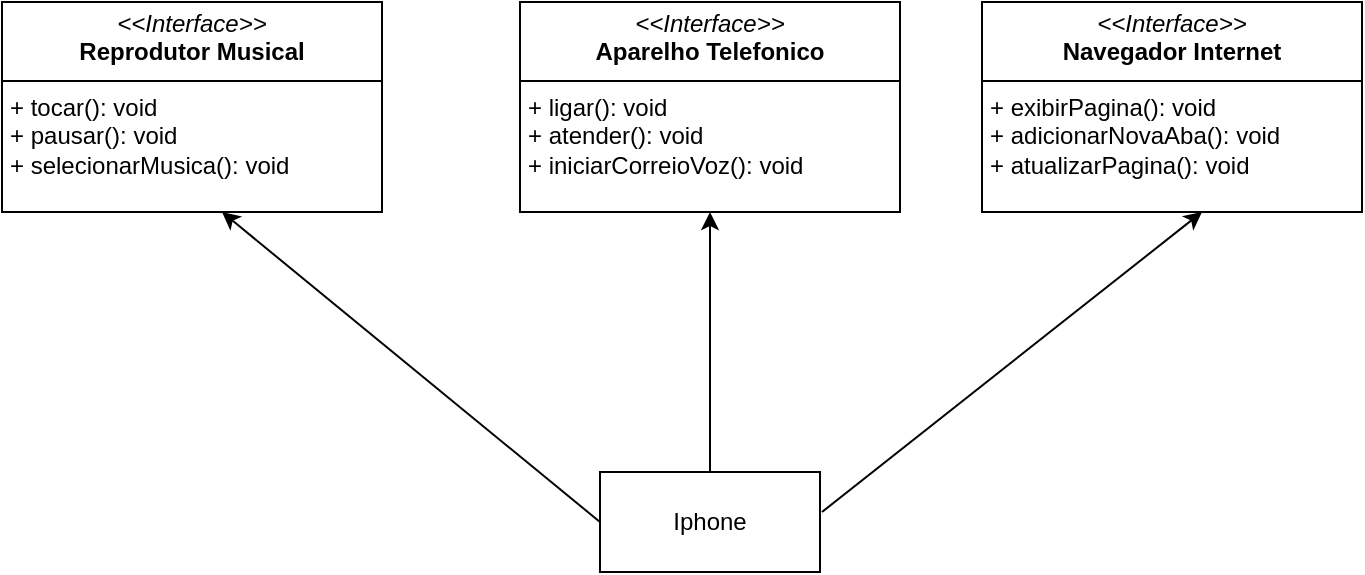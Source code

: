 <mxfile version="24.2.5" type="device">
  <diagram name="Página-1" id="9VF8f_MKqKcIO2VvGJpV">
    <mxGraphModel dx="847" dy="587" grid="1" gridSize="10" guides="1" tooltips="1" connect="1" arrows="1" fold="1" page="1" pageScale="1" pageWidth="827" pageHeight="1169" math="0" shadow="0">
      <root>
        <mxCell id="0" />
        <mxCell id="1" parent="0" />
        <mxCell id="1jyaX9igEJGIWkFavvlA-1" value="Iphone" style="html=1;whiteSpace=wrap;" vertex="1" parent="1">
          <mxGeometry x="359" y="270" width="110" height="50" as="geometry" />
        </mxCell>
        <mxCell id="1jyaX9igEJGIWkFavvlA-17" value="&lt;p style=&quot;margin:0px;margin-top:4px;text-align:center;&quot;&gt;&lt;i&gt;&amp;lt;&amp;lt;Interface&amp;gt;&amp;gt;&lt;/i&gt;&lt;br&gt;&lt;b&gt;Reprodutor Musical&lt;/b&gt;&lt;/p&gt;&lt;hr size=&quot;1&quot; style=&quot;border-style:solid;&quot;&gt;&lt;p style=&quot;margin:0px;margin-left:4px;&quot;&gt;+ tocar(): void&lt;br&gt;+ pausar(): void&lt;/p&gt;&lt;p style=&quot;margin:0px;margin-left:4px;&quot;&gt;+ selecionarMusica(): void&lt;/p&gt;" style="verticalAlign=top;align=left;overflow=fill;html=1;whiteSpace=wrap;" vertex="1" parent="1">
          <mxGeometry x="60" y="35" width="190" height="105" as="geometry" />
        </mxCell>
        <mxCell id="1jyaX9igEJGIWkFavvlA-18" value="&lt;p style=&quot;margin:0px;margin-top:4px;text-align:center;&quot;&gt;&lt;i&gt;&amp;lt;&amp;lt;Interface&amp;gt;&amp;gt;&lt;/i&gt;&lt;br&gt;&lt;b&gt;Aparelho Telefonico&lt;/b&gt;&lt;/p&gt;&lt;hr size=&quot;1&quot; style=&quot;border-style:solid;&quot;&gt;&lt;p style=&quot;margin:0px;margin-left:4px;&quot;&gt;+ ligar(): void&lt;br&gt;+ atender(): void&lt;/p&gt;&lt;p style=&quot;margin:0px;margin-left:4px;&quot;&gt;+ iniciarCorreioVoz(): void&lt;/p&gt;" style="verticalAlign=top;align=left;overflow=fill;html=1;whiteSpace=wrap;" vertex="1" parent="1">
          <mxGeometry x="319" y="35" width="190" height="105" as="geometry" />
        </mxCell>
        <mxCell id="1jyaX9igEJGIWkFavvlA-19" value="&lt;p style=&quot;margin:0px;margin-top:4px;text-align:center;&quot;&gt;&lt;i&gt;&amp;lt;&amp;lt;Interface&amp;gt;&amp;gt;&lt;/i&gt;&lt;br&gt;&lt;b&gt;Navegador Internet&lt;/b&gt;&lt;/p&gt;&lt;hr size=&quot;1&quot; style=&quot;border-style:solid;&quot;&gt;&lt;p style=&quot;margin:0px;margin-left:4px;&quot;&gt;+ exibirPagina(): void&lt;br&gt;+ adicionarNovaAba(): void&lt;/p&gt;&lt;p style=&quot;margin:0px;margin-left:4px;&quot;&gt;+ atualizarPagina(): void&lt;/p&gt;" style="verticalAlign=top;align=left;overflow=fill;html=1;whiteSpace=wrap;" vertex="1" parent="1">
          <mxGeometry x="550" y="35" width="190" height="105" as="geometry" />
        </mxCell>
        <mxCell id="1jyaX9igEJGIWkFavvlA-22" value="" style="endArrow=classic;html=1;rounded=0;exitX=0;exitY=0.5;exitDx=0;exitDy=0;entryX=0.579;entryY=1;entryDx=0;entryDy=0;entryPerimeter=0;" edge="1" parent="1" source="1jyaX9igEJGIWkFavvlA-1" target="1jyaX9igEJGIWkFavvlA-17">
          <mxGeometry width="50" height="50" relative="1" as="geometry">
            <mxPoint x="330" y="280" as="sourcePoint" />
            <mxPoint x="180" y="150" as="targetPoint" />
          </mxGeometry>
        </mxCell>
        <mxCell id="1jyaX9igEJGIWkFavvlA-23" value="" style="endArrow=classic;html=1;rounded=0;entryX=0.5;entryY=1;entryDx=0;entryDy=0;exitX=0.5;exitY=0;exitDx=0;exitDy=0;" edge="1" parent="1" source="1jyaX9igEJGIWkFavvlA-1" target="1jyaX9igEJGIWkFavvlA-18">
          <mxGeometry width="50" height="50" relative="1" as="geometry">
            <mxPoint x="410" y="270" as="sourcePoint" />
            <mxPoint x="420" y="240" as="targetPoint" />
          </mxGeometry>
        </mxCell>
        <mxCell id="1jyaX9igEJGIWkFavvlA-24" value="" style="endArrow=classic;html=1;rounded=0;entryX=0.579;entryY=1;entryDx=0;entryDy=0;entryPerimeter=0;" edge="1" parent="1" target="1jyaX9igEJGIWkFavvlA-19">
          <mxGeometry width="50" height="50" relative="1" as="geometry">
            <mxPoint x="470" y="290" as="sourcePoint" />
            <mxPoint x="420" y="240" as="targetPoint" />
          </mxGeometry>
        </mxCell>
      </root>
    </mxGraphModel>
  </diagram>
</mxfile>
